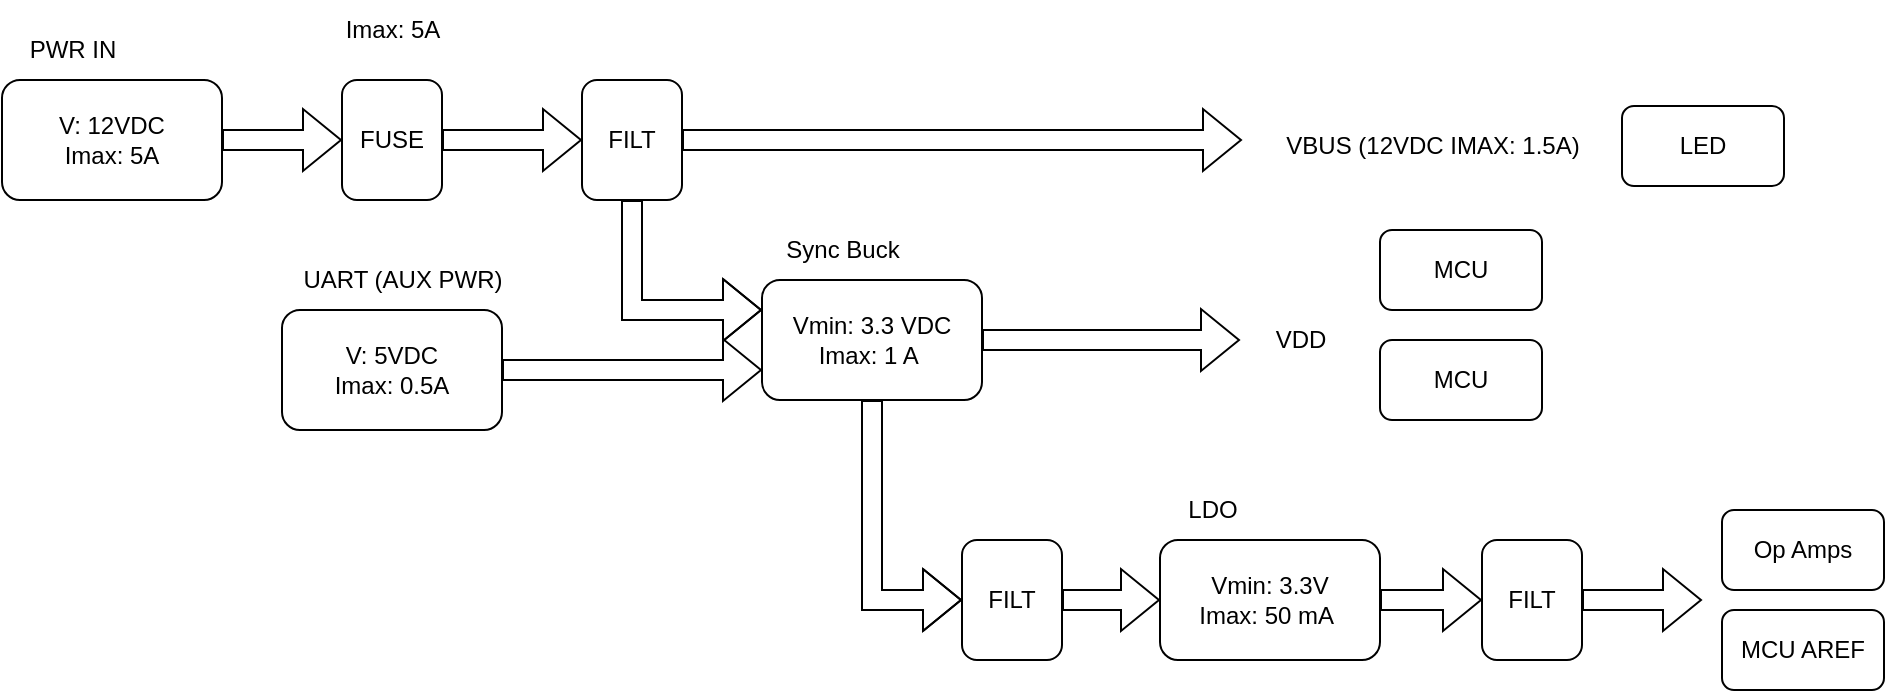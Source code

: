 <mxfile version="21.6.3" type="github">
  <diagram name="Page-1" id="2cvKEyg1qjpxXtNKsSZw">
    <mxGraphModel dx="901" dy="556" grid="1" gridSize="10" guides="1" tooltips="1" connect="1" arrows="1" fold="1" page="1" pageScale="1" pageWidth="850" pageHeight="1100" math="0" shadow="0">
      <root>
        <mxCell id="0" />
        <mxCell id="1" parent="0" />
        <mxCell id="by1AhoUI2fDS6oZb-t9W-1" value="V: 12VDC&lt;br&gt;Imax: 5A" style="rounded=1;whiteSpace=wrap;html=1;" vertex="1" parent="1">
          <mxGeometry x="10" y="160" width="110" height="60" as="geometry" />
        </mxCell>
        <mxCell id="by1AhoUI2fDS6oZb-t9W-3" value="Vmin: 3.3 VDC&lt;br&gt;Imax: 1 A&amp;nbsp;" style="rounded=1;whiteSpace=wrap;html=1;" vertex="1" parent="1">
          <mxGeometry x="390" y="260" width="110" height="60" as="geometry" />
        </mxCell>
        <mxCell id="by1AhoUI2fDS6oZb-t9W-4" value="Vmin: 3.3V&lt;br&gt;Imax: 50 mA&amp;nbsp;" style="rounded=1;whiteSpace=wrap;html=1;" vertex="1" parent="1">
          <mxGeometry x="589" y="390" width="110" height="60" as="geometry" />
        </mxCell>
        <mxCell id="by1AhoUI2fDS6oZb-t9W-6" value="" style="shape=flexArrow;endArrow=classic;html=1;rounded=0;exitX=1;exitY=0.5;exitDx=0;exitDy=0;" edge="1" parent="1" source="by1AhoUI2fDS6oZb-t9W-13" target="by1AhoUI2fDS6oZb-t9W-21">
          <mxGeometry width="50" height="50" relative="1" as="geometry">
            <mxPoint x="180" y="290" as="sourcePoint" />
            <mxPoint x="340" y="190" as="targetPoint" />
          </mxGeometry>
        </mxCell>
        <mxCell id="by1AhoUI2fDS6oZb-t9W-8" value="" style="shape=flexArrow;endArrow=classic;html=1;rounded=0;exitX=1;exitY=0.5;exitDx=0;exitDy=0;" edge="1" parent="1" source="by1AhoUI2fDS6oZb-t9W-21">
          <mxGeometry width="50" height="50" relative="1" as="geometry">
            <mxPoint x="410" y="190" as="sourcePoint" />
            <mxPoint x="630" y="190" as="targetPoint" />
          </mxGeometry>
        </mxCell>
        <mxCell id="by1AhoUI2fDS6oZb-t9W-9" value="VBUS (12VDC IMAX: 1.5A)" style="text;html=1;align=center;verticalAlign=middle;resizable=0;points=[];autosize=1;strokeColor=none;fillColor=none;" vertex="1" parent="1">
          <mxGeometry x="640" y="178" width="170" height="30" as="geometry" />
        </mxCell>
        <mxCell id="by1AhoUI2fDS6oZb-t9W-14" value="" style="shape=flexArrow;endArrow=classic;html=1;rounded=0;entryX=0;entryY=0.5;entryDx=0;entryDy=0;exitX=1;exitY=0.5;exitDx=0;exitDy=0;" edge="1" parent="1" source="by1AhoUI2fDS6oZb-t9W-1" target="by1AhoUI2fDS6oZb-t9W-13">
          <mxGeometry width="50" height="50" relative="1" as="geometry">
            <mxPoint x="150" y="190" as="sourcePoint" />
            <mxPoint x="290" y="190" as="targetPoint" />
          </mxGeometry>
        </mxCell>
        <mxCell id="by1AhoUI2fDS6oZb-t9W-13" value="FUSE" style="rounded=1;whiteSpace=wrap;html=1;" vertex="1" parent="1">
          <mxGeometry x="180" y="160" width="50" height="60" as="geometry" />
        </mxCell>
        <mxCell id="by1AhoUI2fDS6oZb-t9W-17" value="Sync Buck" style="text;html=1;align=center;verticalAlign=middle;resizable=0;points=[];autosize=1;strokeColor=none;fillColor=none;" vertex="1" parent="1">
          <mxGeometry x="390" y="230" width="80" height="30" as="geometry" />
        </mxCell>
        <mxCell id="by1AhoUI2fDS6oZb-t9W-20" value="LDO" style="text;html=1;align=center;verticalAlign=middle;resizable=0;points=[];autosize=1;strokeColor=none;fillColor=none;" vertex="1" parent="1">
          <mxGeometry x="590" y="360" width="50" height="30" as="geometry" />
        </mxCell>
        <mxCell id="by1AhoUI2fDS6oZb-t9W-21" value="FILT" style="rounded=1;whiteSpace=wrap;html=1;" vertex="1" parent="1">
          <mxGeometry x="300" y="160" width="50" height="60" as="geometry" />
        </mxCell>
        <mxCell id="by1AhoUI2fDS6oZb-t9W-23" value="" style="shape=flexArrow;endArrow=classic;html=1;rounded=0;entryX=0;entryY=0.25;entryDx=0;entryDy=0;exitX=0.5;exitY=1;exitDx=0;exitDy=0;" edge="1" parent="1" source="by1AhoUI2fDS6oZb-t9W-21" target="by1AhoUI2fDS6oZb-t9W-3">
          <mxGeometry width="50" height="50" relative="1" as="geometry">
            <mxPoint x="480" y="410" as="sourcePoint" />
            <mxPoint x="530" y="360" as="targetPoint" />
            <Array as="points">
              <mxPoint x="325" y="275" />
            </Array>
          </mxGeometry>
        </mxCell>
        <mxCell id="by1AhoUI2fDS6oZb-t9W-24" value="FILT" style="rounded=1;whiteSpace=wrap;html=1;" vertex="1" parent="1">
          <mxGeometry x="490" y="390" width="50" height="60" as="geometry" />
        </mxCell>
        <mxCell id="by1AhoUI2fDS6oZb-t9W-25" value="" style="shape=flexArrow;endArrow=classic;html=1;rounded=0;exitX=0.5;exitY=1;exitDx=0;exitDy=0;entryX=0;entryY=0.5;entryDx=0;entryDy=0;" edge="1" parent="1" source="by1AhoUI2fDS6oZb-t9W-3" target="by1AhoUI2fDS6oZb-t9W-24">
          <mxGeometry width="50" height="50" relative="1" as="geometry">
            <mxPoint x="399" y="460" as="sourcePoint" />
            <mxPoint x="449" y="410" as="targetPoint" />
            <Array as="points">
              <mxPoint x="445" y="420" />
            </Array>
          </mxGeometry>
        </mxCell>
        <mxCell id="by1AhoUI2fDS6oZb-t9W-26" value="" style="shape=flexArrow;endArrow=classic;html=1;rounded=0;entryX=0;entryY=0.5;entryDx=0;entryDy=0;exitX=1;exitY=0.5;exitDx=0;exitDy=0;" edge="1" parent="1" source="by1AhoUI2fDS6oZb-t9W-24" target="by1AhoUI2fDS6oZb-t9W-4">
          <mxGeometry width="50" height="50" relative="1" as="geometry">
            <mxPoint x="489" y="530" as="sourcePoint" />
            <mxPoint x="539" y="480" as="targetPoint" />
          </mxGeometry>
        </mxCell>
        <mxCell id="by1AhoUI2fDS6oZb-t9W-27" value="" style="shape=flexArrow;endArrow=classic;html=1;rounded=0;exitX=1;exitY=0.5;exitDx=0;exitDy=0;" edge="1" parent="1" source="by1AhoUI2fDS6oZb-t9W-3">
          <mxGeometry width="50" height="50" relative="1" as="geometry">
            <mxPoint x="579" y="340" as="sourcePoint" />
            <mxPoint x="629" y="290" as="targetPoint" />
          </mxGeometry>
        </mxCell>
        <mxCell id="by1AhoUI2fDS6oZb-t9W-28" value="" style="shape=flexArrow;endArrow=classic;html=1;rounded=0;exitX=1;exitY=0.5;exitDx=0;exitDy=0;" edge="1" parent="1" source="by1AhoUI2fDS6oZb-t9W-32">
          <mxGeometry width="50" height="50" relative="1" as="geometry">
            <mxPoint x="749" y="430" as="sourcePoint" />
            <mxPoint x="860" y="420" as="targetPoint" />
          </mxGeometry>
        </mxCell>
        <mxCell id="by1AhoUI2fDS6oZb-t9W-29" value="VDD" style="text;html=1;align=center;verticalAlign=middle;resizable=0;points=[];autosize=1;strokeColor=none;fillColor=none;" vertex="1" parent="1">
          <mxGeometry x="634" y="275" width="50" height="30" as="geometry" />
        </mxCell>
        <mxCell id="by1AhoUI2fDS6oZb-t9W-31" value="Imax: 5A" style="text;html=1;align=center;verticalAlign=middle;resizable=0;points=[];autosize=1;strokeColor=none;fillColor=none;" vertex="1" parent="1">
          <mxGeometry x="170" y="120" width="70" height="30" as="geometry" />
        </mxCell>
        <mxCell id="by1AhoUI2fDS6oZb-t9W-34" value="" style="shape=flexArrow;endArrow=classic;html=1;rounded=0;exitX=1;exitY=0.5;exitDx=0;exitDy=0;" edge="1" parent="1" source="by1AhoUI2fDS6oZb-t9W-4" target="by1AhoUI2fDS6oZb-t9W-32">
          <mxGeometry width="50" height="50" relative="1" as="geometry">
            <mxPoint x="699" y="420" as="sourcePoint" />
            <mxPoint x="860" y="420" as="targetPoint" />
          </mxGeometry>
        </mxCell>
        <mxCell id="by1AhoUI2fDS6oZb-t9W-32" value="FILT" style="rounded=1;whiteSpace=wrap;html=1;" vertex="1" parent="1">
          <mxGeometry x="750" y="390" width="50" height="60" as="geometry" />
        </mxCell>
        <mxCell id="by1AhoUI2fDS6oZb-t9W-35" value="MCU" style="rounded=1;whiteSpace=wrap;html=1;" vertex="1" parent="1">
          <mxGeometry x="699" y="235" width="81" height="40" as="geometry" />
        </mxCell>
        <mxCell id="by1AhoUI2fDS6oZb-t9W-36" value="MCU" style="rounded=1;whiteSpace=wrap;html=1;" vertex="1" parent="1">
          <mxGeometry x="699" y="290" width="81" height="40" as="geometry" />
        </mxCell>
        <mxCell id="by1AhoUI2fDS6oZb-t9W-37" value="V: 5VDC&lt;br&gt;Imax: 0.5A" style="rounded=1;whiteSpace=wrap;html=1;" vertex="1" parent="1">
          <mxGeometry x="150" y="275" width="110" height="60" as="geometry" />
        </mxCell>
        <mxCell id="by1AhoUI2fDS6oZb-t9W-38" value="" style="shape=flexArrow;endArrow=classic;html=1;rounded=0;entryX=0;entryY=0.75;entryDx=0;entryDy=0;exitX=1;exitY=0.5;exitDx=0;exitDy=0;" edge="1" parent="1" source="by1AhoUI2fDS6oZb-t9W-37" target="by1AhoUI2fDS6oZb-t9W-3">
          <mxGeometry width="50" height="50" relative="1" as="geometry">
            <mxPoint x="260" y="520" as="sourcePoint" />
            <mxPoint x="310" y="470" as="targetPoint" />
            <Array as="points" />
          </mxGeometry>
        </mxCell>
        <mxCell id="by1AhoUI2fDS6oZb-t9W-39" value="LED" style="rounded=1;whiteSpace=wrap;html=1;" vertex="1" parent="1">
          <mxGeometry x="820" y="173" width="81" height="40" as="geometry" />
        </mxCell>
        <mxCell id="by1AhoUI2fDS6oZb-t9W-40" value="UART (AUX PWR)" style="text;html=1;align=center;verticalAlign=middle;resizable=0;points=[];autosize=1;strokeColor=none;fillColor=none;" vertex="1" parent="1">
          <mxGeometry x="150" y="245" width="120" height="30" as="geometry" />
        </mxCell>
        <mxCell id="by1AhoUI2fDS6oZb-t9W-41" value="PWR IN" style="text;html=1;align=center;verticalAlign=middle;resizable=0;points=[];autosize=1;strokeColor=none;fillColor=none;" vertex="1" parent="1">
          <mxGeometry x="10" y="130" width="70" height="30" as="geometry" />
        </mxCell>
        <mxCell id="by1AhoUI2fDS6oZb-t9W-42" value="Op Amps" style="rounded=1;whiteSpace=wrap;html=1;" vertex="1" parent="1">
          <mxGeometry x="870" y="375" width="81" height="40" as="geometry" />
        </mxCell>
        <mxCell id="by1AhoUI2fDS6oZb-t9W-43" value="MCU AREF" style="rounded=1;whiteSpace=wrap;html=1;" vertex="1" parent="1">
          <mxGeometry x="870" y="425" width="81" height="40" as="geometry" />
        </mxCell>
      </root>
    </mxGraphModel>
  </diagram>
</mxfile>
